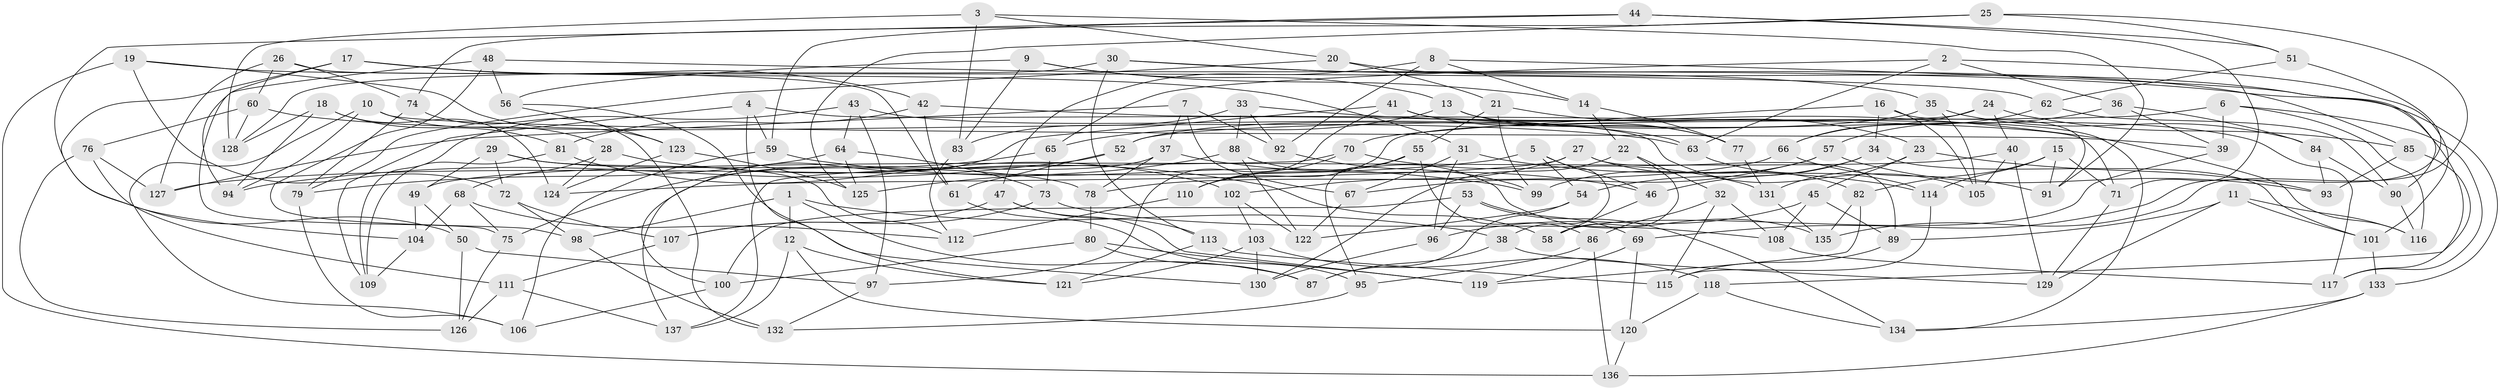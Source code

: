 // coarse degree distribution, {5: 0.1111111111111111, 6: 0.05555555555555555, 4: 0.5, 10: 0.05555555555555555, 7: 0.037037037037037035, 8: 0.09259259259259259, 3: 0.05555555555555555, 12: 0.037037037037037035, 9: 0.037037037037037035, 17: 0.018518518518518517}
// Generated by graph-tools (version 1.1) at 2025/02/03/04/25 22:02:56]
// undirected, 137 vertices, 274 edges
graph export_dot {
graph [start="1"]
  node [color=gray90,style=filled];
  1;
  2;
  3;
  4;
  5;
  6;
  7;
  8;
  9;
  10;
  11;
  12;
  13;
  14;
  15;
  16;
  17;
  18;
  19;
  20;
  21;
  22;
  23;
  24;
  25;
  26;
  27;
  28;
  29;
  30;
  31;
  32;
  33;
  34;
  35;
  36;
  37;
  38;
  39;
  40;
  41;
  42;
  43;
  44;
  45;
  46;
  47;
  48;
  49;
  50;
  51;
  52;
  53;
  54;
  55;
  56;
  57;
  58;
  59;
  60;
  61;
  62;
  63;
  64;
  65;
  66;
  67;
  68;
  69;
  70;
  71;
  72;
  73;
  74;
  75;
  76;
  77;
  78;
  79;
  80;
  81;
  82;
  83;
  84;
  85;
  86;
  87;
  88;
  89;
  90;
  91;
  92;
  93;
  94;
  95;
  96;
  97;
  98;
  99;
  100;
  101;
  102;
  103;
  104;
  105;
  106;
  107;
  108;
  109;
  110;
  111;
  112;
  113;
  114;
  115;
  116;
  117;
  118;
  119;
  120;
  121;
  122;
  123;
  124;
  125;
  126;
  127;
  128;
  129;
  130;
  131;
  132;
  133;
  134;
  135;
  136;
  137;
  1 -- 98;
  1 -- 12;
  1 -- 38;
  1 -- 87;
  2 -- 36;
  2 -- 101;
  2 -- 65;
  2 -- 63;
  3 -- 83;
  3 -- 91;
  3 -- 20;
  3 -- 128;
  4 -- 121;
  4 -- 59;
  4 -- 105;
  4 -- 109;
  5 -- 54;
  5 -- 38;
  5 -- 127;
  5 -- 46;
  6 -- 116;
  6 -- 39;
  6 -- 117;
  6 -- 52;
  7 -- 92;
  7 -- 127;
  7 -- 37;
  7 -- 67;
  8 -- 90;
  8 -- 47;
  8 -- 92;
  8 -- 14;
  9 -- 14;
  9 -- 56;
  9 -- 83;
  9 -- 13;
  10 -- 39;
  10 -- 106;
  10 -- 28;
  10 -- 94;
  11 -- 116;
  11 -- 129;
  11 -- 101;
  11 -- 89;
  12 -- 137;
  12 -- 120;
  12 -- 121;
  13 -- 65;
  13 -- 77;
  13 -- 117;
  14 -- 22;
  14 -- 77;
  15 -- 114;
  15 -- 91;
  15 -- 71;
  15 -- 82;
  16 -- 91;
  16 -- 105;
  16 -- 34;
  16 -- 70;
  17 -- 42;
  17 -- 104;
  17 -- 94;
  17 -- 31;
  18 -- 124;
  18 -- 94;
  18 -- 128;
  18 -- 81;
  19 -- 62;
  19 -- 72;
  19 -- 123;
  19 -- 136;
  20 -- 118;
  20 -- 79;
  20 -- 21;
  21 -- 23;
  21 -- 55;
  21 -- 99;
  22 -- 58;
  22 -- 130;
  22 -- 32;
  23 -- 45;
  23 -- 93;
  23 -- 131;
  24 -- 40;
  24 -- 66;
  24 -- 110;
  24 -- 85;
  25 -- 51;
  25 -- 74;
  25 -- 135;
  25 -- 125;
  26 -- 60;
  26 -- 74;
  26 -- 61;
  26 -- 127;
  27 -- 124;
  27 -- 102;
  27 -- 82;
  27 -- 89;
  28 -- 124;
  28 -- 58;
  28 -- 68;
  29 -- 112;
  29 -- 78;
  29 -- 72;
  29 -- 49;
  30 -- 128;
  30 -- 35;
  30 -- 113;
  30 -- 85;
  31 -- 96;
  31 -- 114;
  31 -- 67;
  32 -- 86;
  32 -- 115;
  32 -- 108;
  33 -- 92;
  33 -- 88;
  33 -- 116;
  33 -- 83;
  34 -- 46;
  34 -- 54;
  34 -- 101;
  35 -- 84;
  35 -- 105;
  35 -- 52;
  36 -- 84;
  36 -- 39;
  36 -- 57;
  37 -- 137;
  37 -- 46;
  37 -- 78;
  38 -- 129;
  38 -- 87;
  39 -- 58;
  40 -- 105;
  40 -- 129;
  40 -- 49;
  41 -- 77;
  41 -- 100;
  41 -- 97;
  41 -- 134;
  42 -- 71;
  42 -- 61;
  42 -- 81;
  43 -- 64;
  43 -- 97;
  43 -- 109;
  43 -- 63;
  44 -- 51;
  44 -- 59;
  44 -- 50;
  44 -- 71;
  45 -- 89;
  45 -- 96;
  45 -- 108;
  46 -- 58;
  47 -- 113;
  47 -- 119;
  47 -- 107;
  48 -- 133;
  48 -- 98;
  48 -- 75;
  48 -- 56;
  49 -- 50;
  49 -- 104;
  50 -- 97;
  50 -- 126;
  51 -- 62;
  51 -- 69;
  52 -- 61;
  52 -- 94;
  53 -- 96;
  53 -- 69;
  53 -- 100;
  53 -- 134;
  54 -- 122;
  54 -- 87;
  55 -- 86;
  55 -- 95;
  55 -- 110;
  56 -- 130;
  56 -- 123;
  57 -- 67;
  57 -- 93;
  57 -- 99;
  59 -- 106;
  59 -- 99;
  60 -- 76;
  60 -- 128;
  60 -- 63;
  61 -- 95;
  62 -- 66;
  62 -- 90;
  63 -- 114;
  64 -- 125;
  64 -- 79;
  64 -- 73;
  65 -- 75;
  65 -- 73;
  66 -- 91;
  66 -- 78;
  67 -- 122;
  68 -- 104;
  68 -- 112;
  68 -- 75;
  69 -- 119;
  69 -- 120;
  70 -- 137;
  70 -- 131;
  70 -- 110;
  71 -- 129;
  72 -- 107;
  72 -- 98;
  73 -- 107;
  73 -- 108;
  74 -- 79;
  74 -- 132;
  75 -- 126;
  76 -- 127;
  76 -- 126;
  76 -- 111;
  77 -- 131;
  78 -- 80;
  79 -- 106;
  80 -- 119;
  80 -- 87;
  80 -- 100;
  81 -- 109;
  81 -- 102;
  82 -- 119;
  82 -- 135;
  83 -- 112;
  84 -- 90;
  84 -- 93;
  85 -- 93;
  85 -- 117;
  86 -- 136;
  86 -- 95;
  88 -- 135;
  88 -- 125;
  88 -- 122;
  89 -- 115;
  90 -- 116;
  92 -- 99;
  95 -- 132;
  96 -- 130;
  97 -- 132;
  98 -- 132;
  100 -- 106;
  101 -- 133;
  102 -- 103;
  102 -- 122;
  103 -- 118;
  103 -- 130;
  103 -- 121;
  104 -- 109;
  107 -- 111;
  108 -- 117;
  110 -- 112;
  111 -- 137;
  111 -- 126;
  113 -- 115;
  113 -- 121;
  114 -- 115;
  118 -- 120;
  118 -- 134;
  120 -- 136;
  123 -- 124;
  123 -- 125;
  131 -- 135;
  133 -- 136;
  133 -- 134;
}
